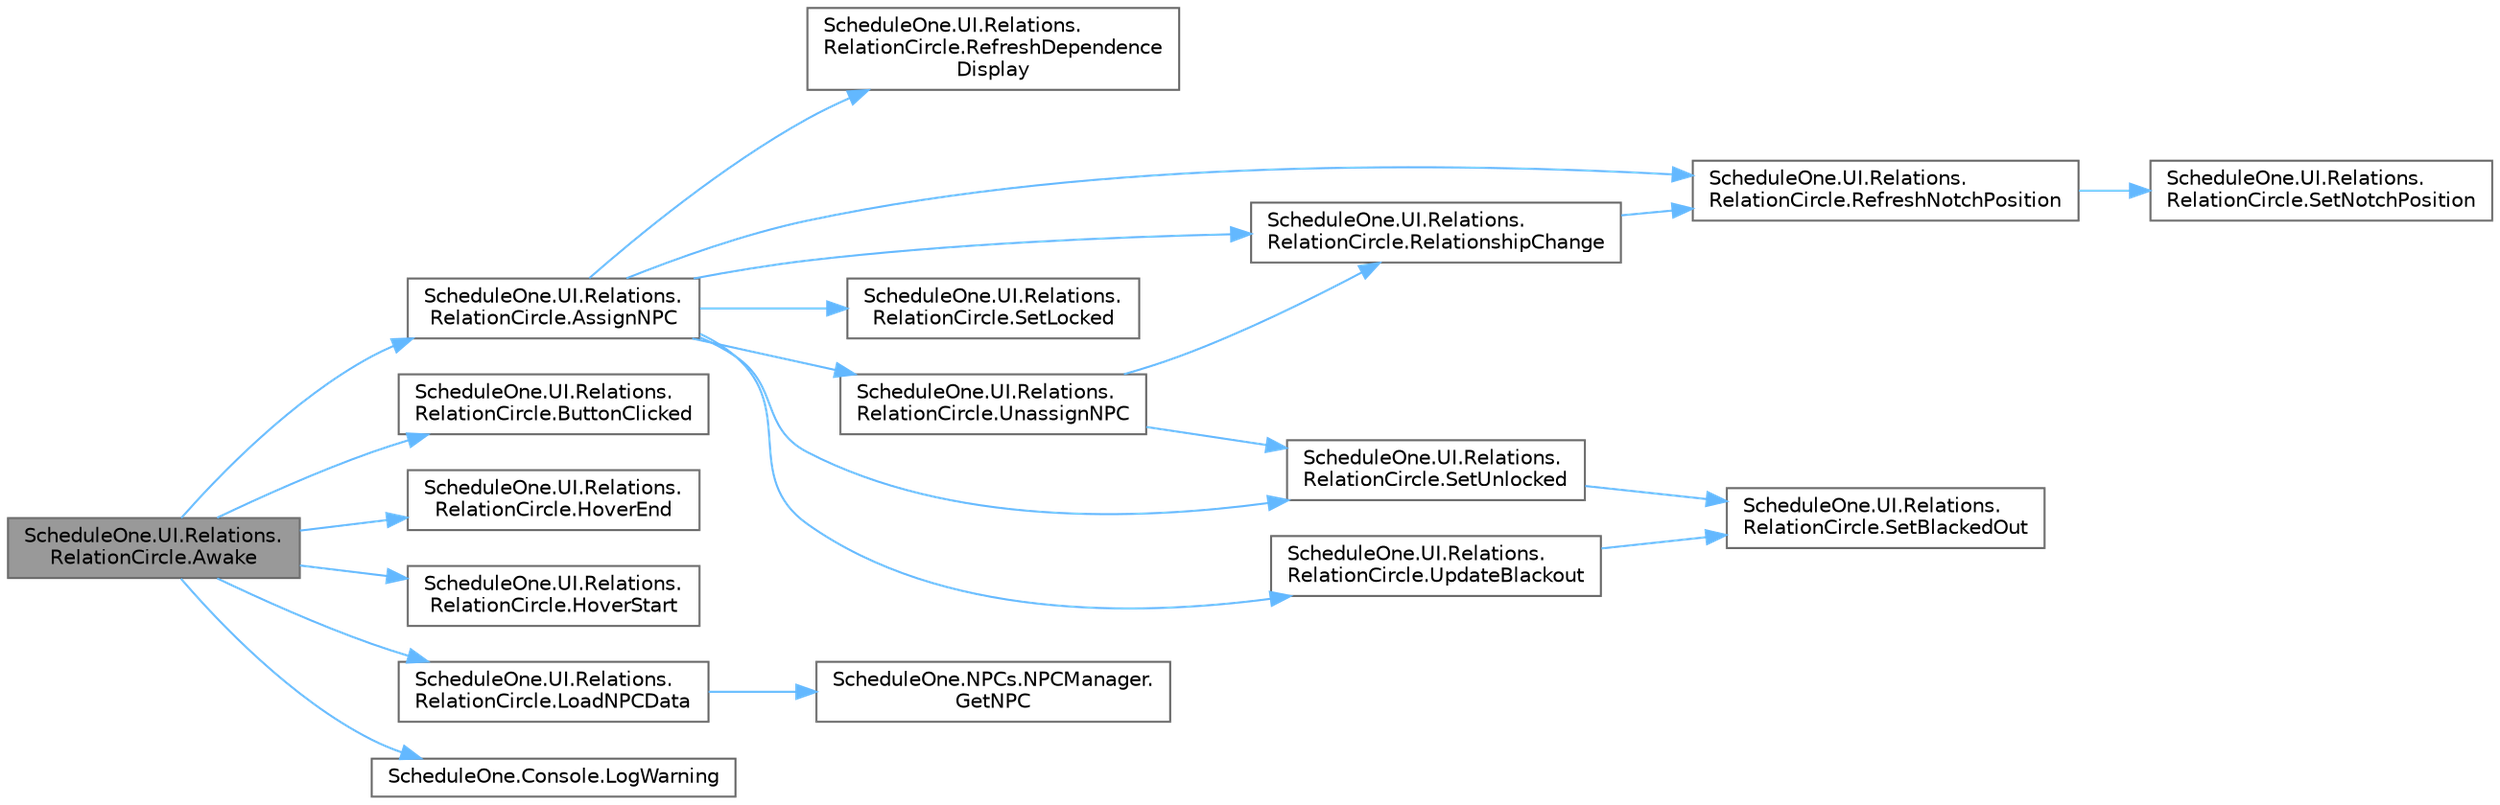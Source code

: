 digraph "ScheduleOne.UI.Relations.RelationCircle.Awake"
{
 // LATEX_PDF_SIZE
  bgcolor="transparent";
  edge [fontname=Helvetica,fontsize=10,labelfontname=Helvetica,labelfontsize=10];
  node [fontname=Helvetica,fontsize=10,shape=box,height=0.2,width=0.4];
  rankdir="LR";
  Node1 [id="Node000001",label="ScheduleOne.UI.Relations.\lRelationCircle.Awake",height=0.2,width=0.4,color="gray40", fillcolor="grey60", style="filled", fontcolor="black",tooltip=" "];
  Node1 -> Node2 [id="edge1_Node000001_Node000002",color="steelblue1",style="solid",tooltip=" "];
  Node2 [id="Node000002",label="ScheduleOne.UI.Relations.\lRelationCircle.AssignNPC",height=0.2,width=0.4,color="grey40", fillcolor="white", style="filled",URL="$class_schedule_one_1_1_u_i_1_1_relations_1_1_relation_circle.html#a00bf41d83d519176b1e11226f017fb20",tooltip=" "];
  Node2 -> Node3 [id="edge2_Node000002_Node000003",color="steelblue1",style="solid",tooltip=" "];
  Node3 [id="Node000003",label="ScheduleOne.UI.Relations.\lRelationCircle.RefreshDependence\lDisplay",height=0.2,width=0.4,color="grey40", fillcolor="white", style="filled",URL="$class_schedule_one_1_1_u_i_1_1_relations_1_1_relation_circle.html#a649aa2a6e60ee49e52ab9476c3abea13",tooltip=" "];
  Node2 -> Node4 [id="edge3_Node000002_Node000004",color="steelblue1",style="solid",tooltip=" "];
  Node4 [id="Node000004",label="ScheduleOne.UI.Relations.\lRelationCircle.RefreshNotchPosition",height=0.2,width=0.4,color="grey40", fillcolor="white", style="filled",URL="$class_schedule_one_1_1_u_i_1_1_relations_1_1_relation_circle.html#aef06412ed6e02ad497fce47660d7f05c",tooltip=" "];
  Node4 -> Node5 [id="edge4_Node000004_Node000005",color="steelblue1",style="solid",tooltip=" "];
  Node5 [id="Node000005",label="ScheduleOne.UI.Relations.\lRelationCircle.SetNotchPosition",height=0.2,width=0.4,color="grey40", fillcolor="white", style="filled",URL="$class_schedule_one_1_1_u_i_1_1_relations_1_1_relation_circle.html#af6e697ecf718430c17fa6f989122cbfe",tooltip=" "];
  Node2 -> Node6 [id="edge5_Node000002_Node000006",color="steelblue1",style="solid",tooltip=" "];
  Node6 [id="Node000006",label="ScheduleOne.UI.Relations.\lRelationCircle.RelationshipChange",height=0.2,width=0.4,color="grey40", fillcolor="white", style="filled",URL="$class_schedule_one_1_1_u_i_1_1_relations_1_1_relation_circle.html#a1aeb93f0e80c304e8bfbe62d8030a7c7",tooltip=" "];
  Node6 -> Node4 [id="edge6_Node000006_Node000004",color="steelblue1",style="solid",tooltip=" "];
  Node2 -> Node7 [id="edge7_Node000002_Node000007",color="steelblue1",style="solid",tooltip=" "];
  Node7 [id="Node000007",label="ScheduleOne.UI.Relations.\lRelationCircle.SetLocked",height=0.2,width=0.4,color="grey40", fillcolor="white", style="filled",URL="$class_schedule_one_1_1_u_i_1_1_relations_1_1_relation_circle.html#ad9658e19efbd1b2034299d0b068b3dea",tooltip=" "];
  Node2 -> Node8 [id="edge8_Node000002_Node000008",color="steelblue1",style="solid",tooltip=" "];
  Node8 [id="Node000008",label="ScheduleOne.UI.Relations.\lRelationCircle.SetUnlocked",height=0.2,width=0.4,color="grey40", fillcolor="white", style="filled",URL="$class_schedule_one_1_1_u_i_1_1_relations_1_1_relation_circle.html#a776d27541aed0b7378c2222fa53680da",tooltip=" "];
  Node8 -> Node9 [id="edge9_Node000008_Node000009",color="steelblue1",style="solid",tooltip=" "];
  Node9 [id="Node000009",label="ScheduleOne.UI.Relations.\lRelationCircle.SetBlackedOut",height=0.2,width=0.4,color="grey40", fillcolor="white", style="filled",URL="$class_schedule_one_1_1_u_i_1_1_relations_1_1_relation_circle.html#af3e5a809eed4e477d75f75e881304353",tooltip=" "];
  Node2 -> Node10 [id="edge10_Node000002_Node000010",color="steelblue1",style="solid",tooltip=" "];
  Node10 [id="Node000010",label="ScheduleOne.UI.Relations.\lRelationCircle.UnassignNPC",height=0.2,width=0.4,color="grey40", fillcolor="white", style="filled",URL="$class_schedule_one_1_1_u_i_1_1_relations_1_1_relation_circle.html#a8549c0acc75f9b8998d6886c997da90b",tooltip=" "];
  Node10 -> Node6 [id="edge11_Node000010_Node000006",color="steelblue1",style="solid",tooltip=" "];
  Node10 -> Node8 [id="edge12_Node000010_Node000008",color="steelblue1",style="solid",tooltip=" "];
  Node2 -> Node11 [id="edge13_Node000002_Node000011",color="steelblue1",style="solid",tooltip=" "];
  Node11 [id="Node000011",label="ScheduleOne.UI.Relations.\lRelationCircle.UpdateBlackout",height=0.2,width=0.4,color="grey40", fillcolor="white", style="filled",URL="$class_schedule_one_1_1_u_i_1_1_relations_1_1_relation_circle.html#a68422b280c5a4216c17931d9760b9b61",tooltip=" "];
  Node11 -> Node9 [id="edge14_Node000011_Node000009",color="steelblue1",style="solid",tooltip=" "];
  Node1 -> Node12 [id="edge15_Node000001_Node000012",color="steelblue1",style="solid",tooltip=" "];
  Node12 [id="Node000012",label="ScheduleOne.UI.Relations.\lRelationCircle.ButtonClicked",height=0.2,width=0.4,color="grey40", fillcolor="white", style="filled",URL="$class_schedule_one_1_1_u_i_1_1_relations_1_1_relation_circle.html#a7d18cf8d7533a77b41bc3208b7771d7d",tooltip=" "];
  Node1 -> Node13 [id="edge16_Node000001_Node000013",color="steelblue1",style="solid",tooltip=" "];
  Node13 [id="Node000013",label="ScheduleOne.UI.Relations.\lRelationCircle.HoverEnd",height=0.2,width=0.4,color="grey40", fillcolor="white", style="filled",URL="$class_schedule_one_1_1_u_i_1_1_relations_1_1_relation_circle.html#a869a5d376971b0c5b9579c05109e7106",tooltip=" "];
  Node1 -> Node14 [id="edge17_Node000001_Node000014",color="steelblue1",style="solid",tooltip=" "];
  Node14 [id="Node000014",label="ScheduleOne.UI.Relations.\lRelationCircle.HoverStart",height=0.2,width=0.4,color="grey40", fillcolor="white", style="filled",URL="$class_schedule_one_1_1_u_i_1_1_relations_1_1_relation_circle.html#acfbe9ed33986d1410eb2be45050d8c8e",tooltip=" "];
  Node1 -> Node15 [id="edge18_Node000001_Node000015",color="steelblue1",style="solid",tooltip=" "];
  Node15 [id="Node000015",label="ScheduleOne.UI.Relations.\lRelationCircle.LoadNPCData",height=0.2,width=0.4,color="grey40", fillcolor="white", style="filled",URL="$class_schedule_one_1_1_u_i_1_1_relations_1_1_relation_circle.html#a9342f03ec197fbc638dd2816e6d418e0",tooltip=" "];
  Node15 -> Node16 [id="edge19_Node000015_Node000016",color="steelblue1",style="solid",tooltip=" "];
  Node16 [id="Node000016",label="ScheduleOne.NPCs.NPCManager.\lGetNPC",height=0.2,width=0.4,color="grey40", fillcolor="white", style="filled",URL="$class_schedule_one_1_1_n_p_cs_1_1_n_p_c_manager.html#ad9e18bf5881f472dcd80ed93a864b73d",tooltip=" "];
  Node1 -> Node17 [id="edge20_Node000001_Node000017",color="steelblue1",style="solid",tooltip=" "];
  Node17 [id="Node000017",label="ScheduleOne.Console.LogWarning",height=0.2,width=0.4,color="grey40", fillcolor="white", style="filled",URL="$class_schedule_one_1_1_console.html#a4af4a471d16b1029b44a8121bf41d45c",tooltip=" "];
}
